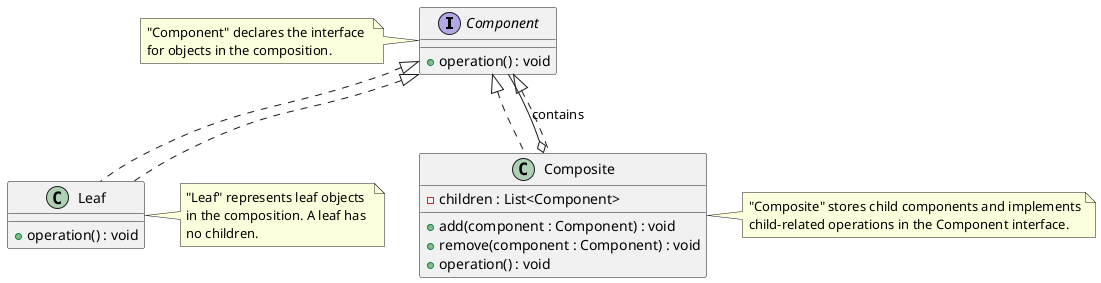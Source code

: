 @startuml CompositePatternClassDiagram

' Define interface for base components
interface Component {
  +operation() : void
}

' Define Leaf
class Leaf implements Component {
  +operation() : void
}

' Define Composite
class Composite implements Component {
  -children : List<Component>
  +add(component : Component) : void
  +remove(component : Component) : void
  +operation() : void
}

' Relations
Component <|.. Leaf
Component <|.. Composite
Composite o-- Component : contains

note left of Component
  "Component" declares the interface 
  for objects in the composition.
end note

note right of Leaf
  "Leaf" represents leaf objects 
  in the composition. A leaf has 
  no children.
end note

note right of Composite
  "Composite" stores child components and implements
  child-related operations in the Component interface.
end note

@enduml
